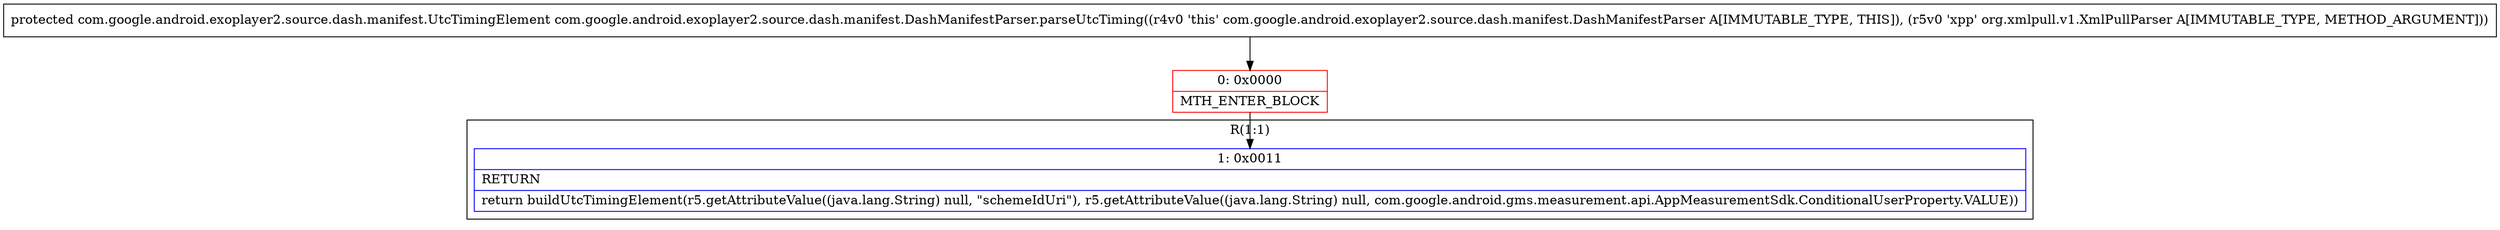 digraph "CFG forcom.google.android.exoplayer2.source.dash.manifest.DashManifestParser.parseUtcTiming(Lorg\/xmlpull\/v1\/XmlPullParser;)Lcom\/google\/android\/exoplayer2\/source\/dash\/manifest\/UtcTimingElement;" {
subgraph cluster_Region_1648650403 {
label = "R(1:1)";
node [shape=record,color=blue];
Node_1 [shape=record,label="{1\:\ 0x0011|RETURN\l|return buildUtcTimingElement(r5.getAttributeValue((java.lang.String) null, \"schemeIdUri\"), r5.getAttributeValue((java.lang.String) null, com.google.android.gms.measurement.api.AppMeasurementSdk.ConditionalUserProperty.VALUE))\l}"];
}
Node_0 [shape=record,color=red,label="{0\:\ 0x0000|MTH_ENTER_BLOCK\l}"];
MethodNode[shape=record,label="{protected com.google.android.exoplayer2.source.dash.manifest.UtcTimingElement com.google.android.exoplayer2.source.dash.manifest.DashManifestParser.parseUtcTiming((r4v0 'this' com.google.android.exoplayer2.source.dash.manifest.DashManifestParser A[IMMUTABLE_TYPE, THIS]), (r5v0 'xpp' org.xmlpull.v1.XmlPullParser A[IMMUTABLE_TYPE, METHOD_ARGUMENT])) }"];
MethodNode -> Node_0;
Node_0 -> Node_1;
}

